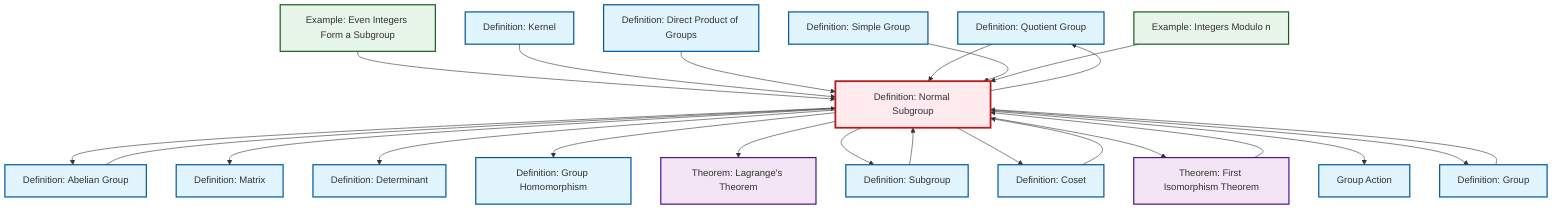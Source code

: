 graph TD
    classDef definition fill:#e1f5fe,stroke:#01579b,stroke-width:2px
    classDef theorem fill:#f3e5f5,stroke:#4a148c,stroke-width:2px
    classDef axiom fill:#fff3e0,stroke:#e65100,stroke-width:2px
    classDef example fill:#e8f5e9,stroke:#1b5e20,stroke-width:2px
    classDef current fill:#ffebee,stroke:#b71c1c,stroke-width:3px
    def-quotient-group["Definition: Quotient Group"]:::definition
    def-direct-product["Definition: Direct Product of Groups"]:::definition
    def-kernel["Definition: Kernel"]:::definition
    def-group-action["Group Action"]:::definition
    ex-even-integers-subgroup["Example: Even Integers Form a Subgroup"]:::example
    def-abelian-group["Definition: Abelian Group"]:::definition
    def-subgroup["Definition: Subgroup"]:::definition
    def-simple-group["Definition: Simple Group"]:::definition
    ex-quotient-integers-mod-n["Example: Integers Modulo n"]:::example
    def-group["Definition: Group"]:::definition
    def-matrix["Definition: Matrix"]:::definition
    def-normal-subgroup["Definition: Normal Subgroup"]:::definition
    def-homomorphism["Definition: Group Homomorphism"]:::definition
    def-determinant["Definition: Determinant"]:::definition
    def-coset["Definition: Coset"]:::definition
    thm-lagrange["Theorem: Lagrange's Theorem"]:::theorem
    thm-first-isomorphism["Theorem: First Isomorphism Theorem"]:::theorem
    def-coset --> def-normal-subgroup
    def-normal-subgroup --> def-abelian-group
    ex-even-integers-subgroup --> def-normal-subgroup
    def-normal-subgroup --> def-matrix
    def-normal-subgroup --> def-determinant
    def-group --> def-normal-subgroup
    def-normal-subgroup --> def-homomorphism
    def-normal-subgroup --> thm-lagrange
    def-normal-subgroup --> def-subgroup
    def-subgroup --> def-normal-subgroup
    def-normal-subgroup --> def-coset
    thm-first-isomorphism --> def-normal-subgroup
    def-kernel --> def-normal-subgroup
    def-normal-subgroup --> thm-first-isomorphism
    def-direct-product --> def-normal-subgroup
    def-normal-subgroup --> def-group-action
    def-quotient-group --> def-normal-subgroup
    def-simple-group --> def-normal-subgroup
    ex-quotient-integers-mod-n --> def-normal-subgroup
    def-abelian-group --> def-normal-subgroup
    def-normal-subgroup --> def-quotient-group
    def-normal-subgroup --> def-group
    class def-normal-subgroup current